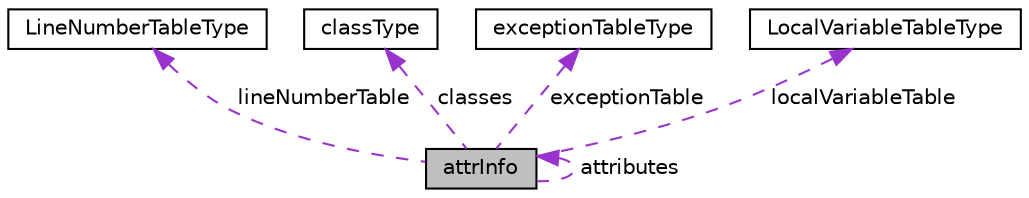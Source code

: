 digraph "attrInfo"
{
  edge [fontname="Helvetica",fontsize="10",labelfontname="Helvetica",labelfontsize="10"];
  node [fontname="Helvetica",fontsize="10",shape=record];
  Node1 [label="attrInfo",height=0.2,width=0.4,color="black", fillcolor="grey75", style="filled", fontcolor="black"];
  Node2 -> Node1 [dir="back",color="darkorchid3",fontsize="10",style="dashed",label=" lineNumberTable" ,fontname="Helvetica"];
  Node2 [label="LineNumberTableType",height=0.2,width=0.4,color="black", fillcolor="white", style="filled",URL="$structLineNumberTableType.html",tooltip="Tabela do tipo de numero da linha. "];
  Node3 -> Node1 [dir="back",color="darkorchid3",fontsize="10",style="dashed",label=" classes" ,fontname="Helvetica"];
  Node3 [label="classType",height=0.2,width=0.4,color="black", fillcolor="white", style="filled",URL="$structclassType.html",tooltip="Tabela de Classes. "];
  Node1 -> Node1 [dir="back",color="darkorchid3",fontsize="10",style="dashed",label=" attributes" ,fontname="Helvetica"];
  Node4 -> Node1 [dir="back",color="darkorchid3",fontsize="10",style="dashed",label=" exceptionTable" ,fontname="Helvetica"];
  Node4 [label="exceptionTableType",height=0.2,width=0.4,color="black", fillcolor="white", style="filled",URL="$structexceptionTableType.html",tooltip="Tabela de Excecoes. "];
  Node5 -> Node1 [dir="back",color="darkorchid3",fontsize="10",style="dashed",label=" localVariableTable" ,fontname="Helvetica"];
  Node5 [label="LocalVariableTableType",height=0.2,width=0.4,color="black", fillcolor="white", style="filled",URL="$structLocalVariableTableType.html",tooltip="Tabela do tipo de variaveis locais. "];
}
